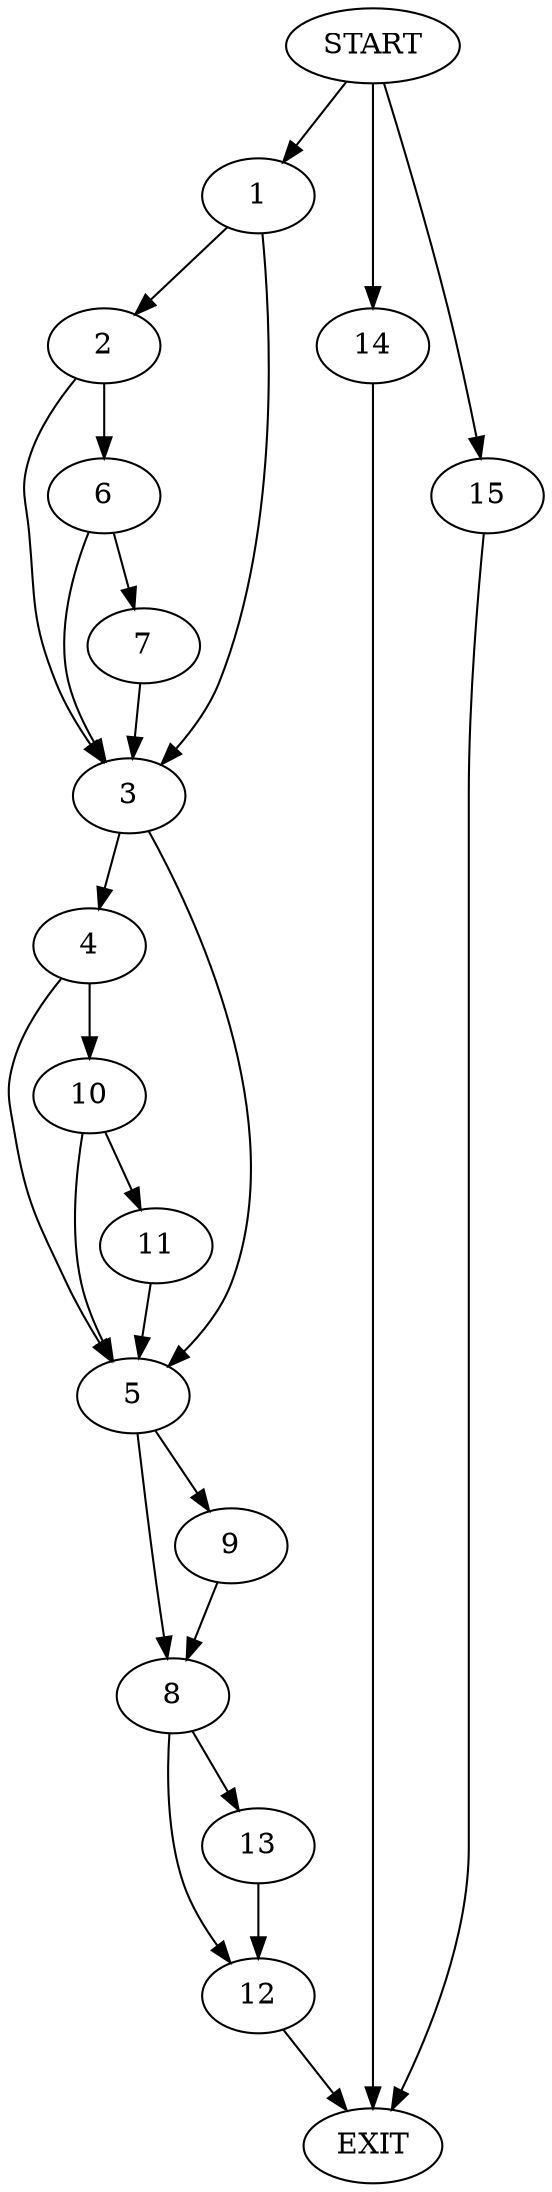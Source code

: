 digraph {
0 [label="START"]
16 [label="EXIT"]
0 -> 1
1 -> 2
1 -> 3
3 -> 4
3 -> 5
2 -> 3
2 -> 6
6 -> 7
6 -> 3
7 -> 3
5 -> 8
5 -> 9
4 -> 10
4 -> 5
10 -> 11
10 -> 5
11 -> 5
9 -> 8
8 -> 12
8 -> 13
0 -> 14
14 -> 16
13 -> 12
12 -> 16
0 -> 15
15 -> 16
}
